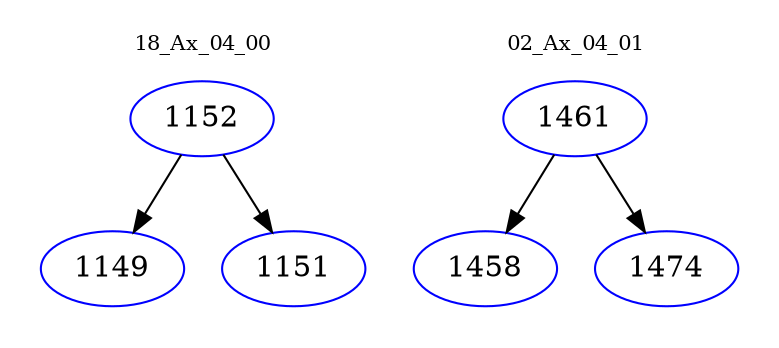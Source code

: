 digraph{
subgraph cluster_0 {
color = white
label = "18_Ax_04_00";
fontsize=10;
T0_1152 [label="1152", color="blue"]
T0_1152 -> T0_1149 [color="black"]
T0_1149 [label="1149", color="blue"]
T0_1152 -> T0_1151 [color="black"]
T0_1151 [label="1151", color="blue"]
}
subgraph cluster_1 {
color = white
label = "02_Ax_04_01";
fontsize=10;
T1_1461 [label="1461", color="blue"]
T1_1461 -> T1_1458 [color="black"]
T1_1458 [label="1458", color="blue"]
T1_1461 -> T1_1474 [color="black"]
T1_1474 [label="1474", color="blue"]
}
}

